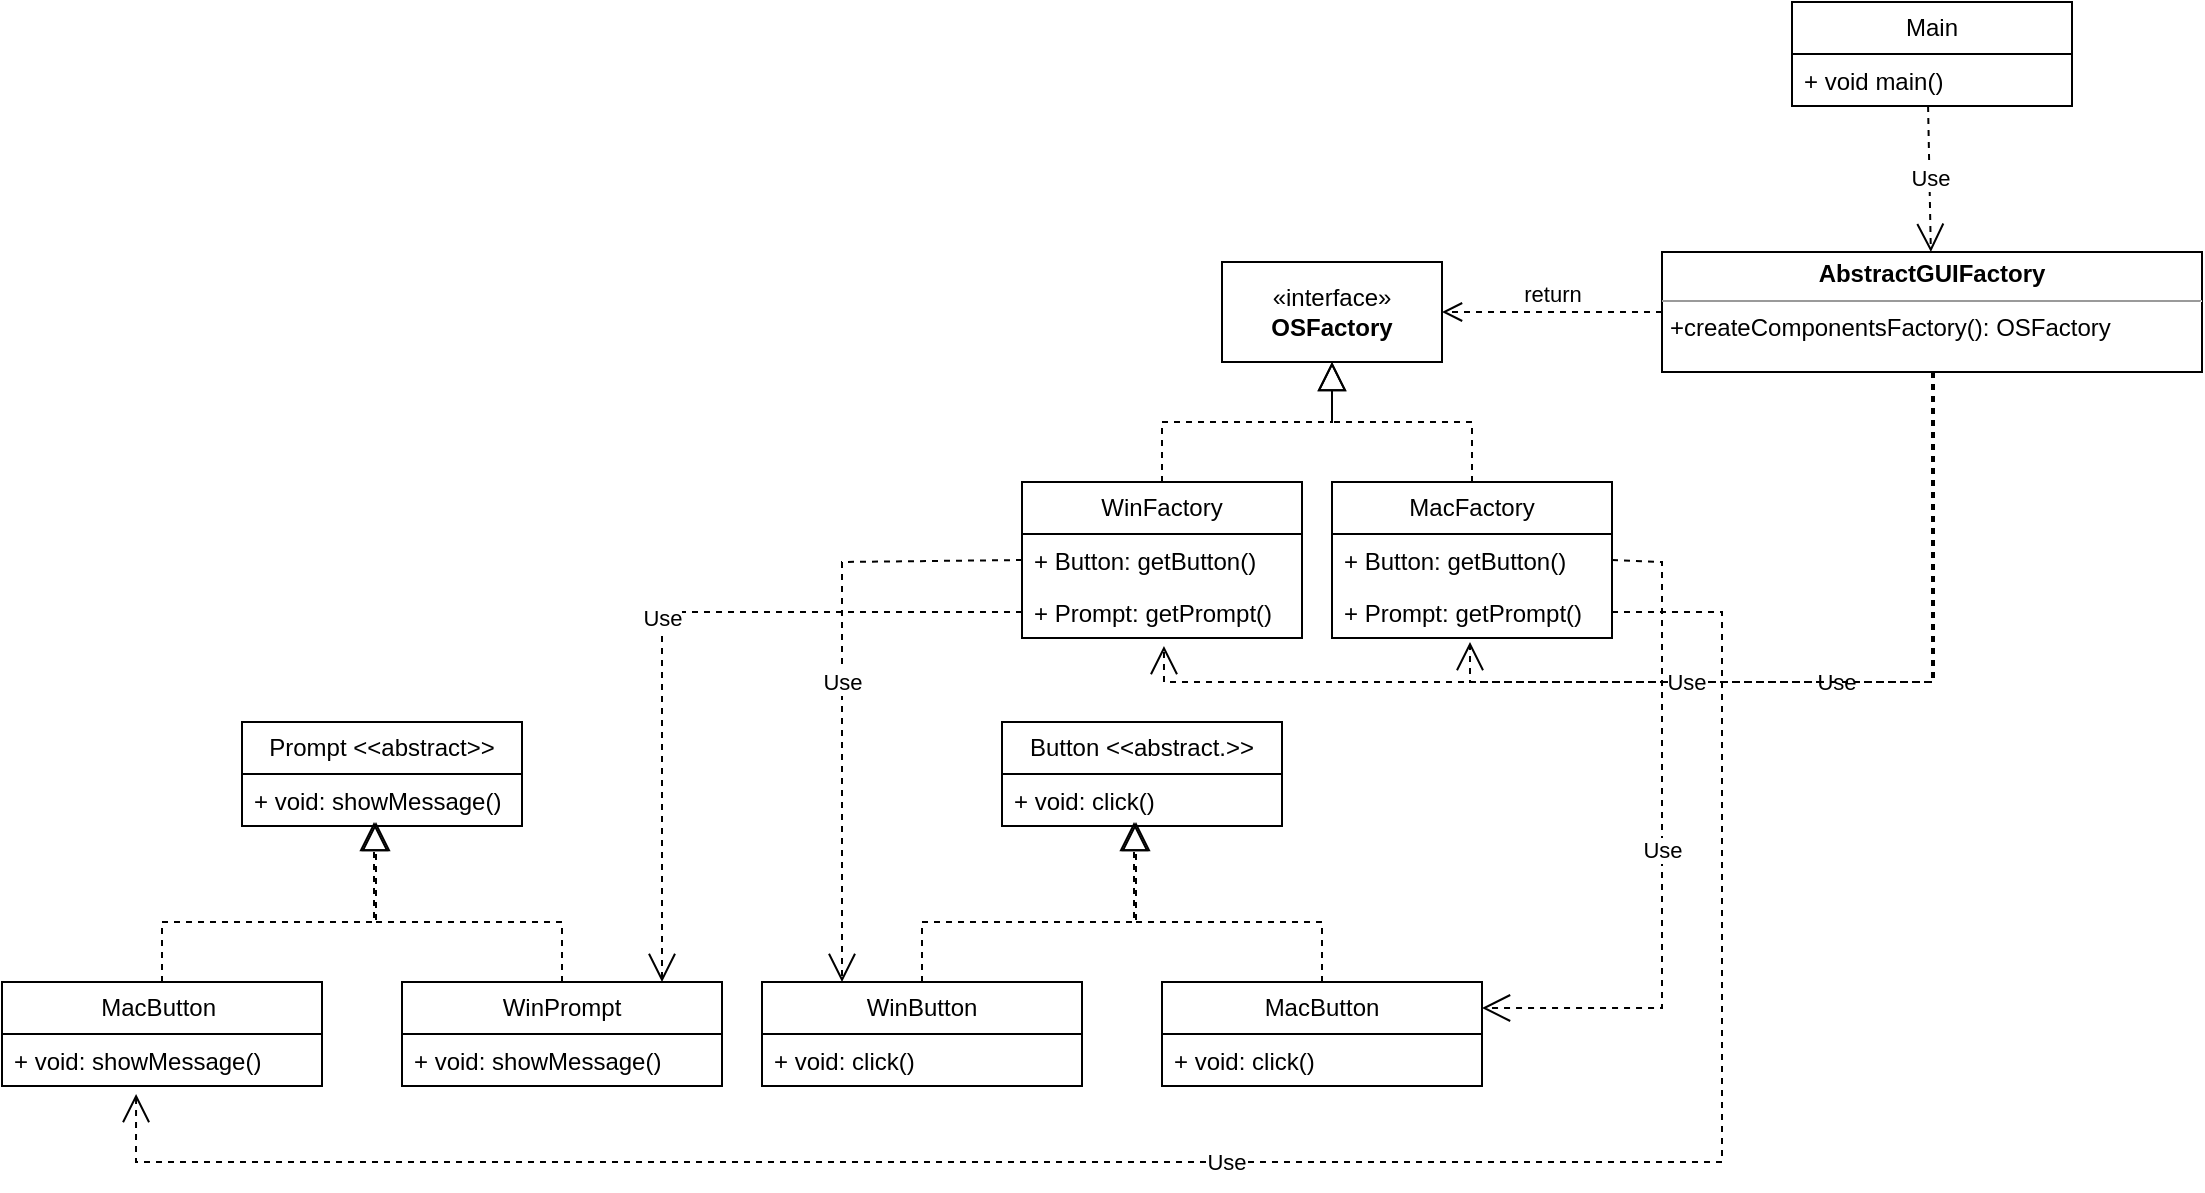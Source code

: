 <mxfile version="21.0.8" type="device"><diagram name="Page-1" id="jGygePheZqqBnLJ1B_Er"><mxGraphModel dx="2107" dy="634" grid="1" gridSize="10" guides="1" tooltips="1" connect="1" arrows="1" fold="1" page="1" pageScale="1" pageWidth="850" pageHeight="1100" math="0" shadow="0"><root><mxCell id="0"/><mxCell id="1" parent="0"/><mxCell id="cGh4wOi-mQ3zKN7JU2AD-1" value="«interface»&lt;br&gt;&lt;b&gt;OSFactory&lt;/b&gt;" style="html=1;whiteSpace=wrap;" vertex="1" parent="1"><mxGeometry x="300" y="150" width="110" height="50" as="geometry"/></mxCell><mxCell id="cGh4wOi-mQ3zKN7JU2AD-2" value="WinFactory" style="swimlane;fontStyle=0;childLayout=stackLayout;horizontal=1;startSize=26;fillColor=none;horizontalStack=0;resizeParent=1;resizeParentMax=0;resizeLast=0;collapsible=1;marginBottom=0;whiteSpace=wrap;html=1;" vertex="1" parent="1"><mxGeometry x="200" y="260" width="140" height="78" as="geometry"/></mxCell><mxCell id="cGh4wOi-mQ3zKN7JU2AD-3" value="+ Button: getButton()" style="text;strokeColor=none;fillColor=none;align=left;verticalAlign=top;spacingLeft=4;spacingRight=4;overflow=hidden;rotatable=0;points=[[0,0.5],[1,0.5]];portConstraint=eastwest;whiteSpace=wrap;html=1;" vertex="1" parent="cGh4wOi-mQ3zKN7JU2AD-2"><mxGeometry y="26" width="140" height="26" as="geometry"/></mxCell><mxCell id="cGh4wOi-mQ3zKN7JU2AD-4" value="+ Prompt: getPrompt()" style="text;strokeColor=none;fillColor=none;align=left;verticalAlign=top;spacingLeft=4;spacingRight=4;overflow=hidden;rotatable=0;points=[[0,0.5],[1,0.5]];portConstraint=eastwest;whiteSpace=wrap;html=1;" vertex="1" parent="cGh4wOi-mQ3zKN7JU2AD-2"><mxGeometry y="52" width="140" height="26" as="geometry"/></mxCell><mxCell id="cGh4wOi-mQ3zKN7JU2AD-6" value="MacFactory" style="swimlane;fontStyle=0;childLayout=stackLayout;horizontal=1;startSize=26;fillColor=none;horizontalStack=0;resizeParent=1;resizeParentMax=0;resizeLast=0;collapsible=1;marginBottom=0;whiteSpace=wrap;html=1;" vertex="1" parent="1"><mxGeometry x="355" y="260" width="140" height="78" as="geometry"><mxRectangle x="355" y="260" width="100" height="30" as="alternateBounds"/></mxGeometry></mxCell><mxCell id="cGh4wOi-mQ3zKN7JU2AD-7" value="+ Button: getButton()" style="text;strokeColor=none;fillColor=none;align=left;verticalAlign=top;spacingLeft=4;spacingRight=4;overflow=hidden;rotatable=0;points=[[0,0.5],[1,0.5]];portConstraint=eastwest;whiteSpace=wrap;html=1;" vertex="1" parent="cGh4wOi-mQ3zKN7JU2AD-6"><mxGeometry y="26" width="140" height="26" as="geometry"/></mxCell><mxCell id="cGh4wOi-mQ3zKN7JU2AD-8" value="+ Prompt: getPrompt()" style="text;strokeColor=none;fillColor=none;align=left;verticalAlign=top;spacingLeft=4;spacingRight=4;overflow=hidden;rotatable=0;points=[[0,0.5],[1,0.5]];portConstraint=eastwest;whiteSpace=wrap;html=1;" vertex="1" parent="cGh4wOi-mQ3zKN7JU2AD-6"><mxGeometry y="52" width="140" height="26" as="geometry"/></mxCell><mxCell id="cGh4wOi-mQ3zKN7JU2AD-10" value="" style="endArrow=block;dashed=1;endFill=0;endSize=12;html=1;rounded=0;exitX=0.5;exitY=0;exitDx=0;exitDy=0;entryX=0.5;entryY=1;entryDx=0;entryDy=0;" edge="1" parent="1" source="cGh4wOi-mQ3zKN7JU2AD-2" target="cGh4wOi-mQ3zKN7JU2AD-1"><mxGeometry width="160" relative="1" as="geometry"><mxPoint x="340" y="230" as="sourcePoint"/><mxPoint x="500" y="230" as="targetPoint"/><Array as="points"><mxPoint x="270" y="230"/><mxPoint x="355" y="230"/></Array></mxGeometry></mxCell><mxCell id="cGh4wOi-mQ3zKN7JU2AD-11" value="" style="endArrow=block;dashed=1;endFill=0;endSize=12;html=1;rounded=0;exitX=0.5;exitY=0;exitDx=0;exitDy=0;entryX=0.5;entryY=1;entryDx=0;entryDy=0;" edge="1" parent="1" source="cGh4wOi-mQ3zKN7JU2AD-6" target="cGh4wOi-mQ3zKN7JU2AD-1"><mxGeometry width="160" relative="1" as="geometry"><mxPoint x="280" y="270" as="sourcePoint"/><mxPoint x="365" y="210" as="targetPoint"/><Array as="points"><mxPoint x="425" y="230"/><mxPoint x="355" y="230"/></Array></mxGeometry></mxCell><mxCell id="cGh4wOi-mQ3zKN7JU2AD-12" value="Button &amp;lt;&amp;lt;abstract.&amp;gt;&amp;gt;" style="swimlane;fontStyle=0;childLayout=stackLayout;horizontal=1;startSize=26;fillColor=none;horizontalStack=0;resizeParent=1;resizeParentMax=0;resizeLast=0;collapsible=1;marginBottom=0;whiteSpace=wrap;html=1;" vertex="1" parent="1"><mxGeometry x="190" y="380" width="140" height="52" as="geometry"/></mxCell><mxCell id="cGh4wOi-mQ3zKN7JU2AD-13" value="+ void: click()" style="text;strokeColor=none;fillColor=none;align=left;verticalAlign=top;spacingLeft=4;spacingRight=4;overflow=hidden;rotatable=0;points=[[0,0.5],[1,0.5]];portConstraint=eastwest;whiteSpace=wrap;html=1;" vertex="1" parent="cGh4wOi-mQ3zKN7JU2AD-12"><mxGeometry y="26" width="140" height="26" as="geometry"/></mxCell><mxCell id="cGh4wOi-mQ3zKN7JU2AD-18" value="MacButton" style="swimlane;fontStyle=0;childLayout=stackLayout;horizontal=1;startSize=26;fillColor=none;horizontalStack=0;resizeParent=1;resizeParentMax=0;resizeLast=0;collapsible=1;marginBottom=0;whiteSpace=wrap;html=1;" vertex="1" parent="1"><mxGeometry x="270" y="510" width="160" height="52" as="geometry"/></mxCell><mxCell id="cGh4wOi-mQ3zKN7JU2AD-19" value="+ void: click()" style="text;strokeColor=none;fillColor=none;align=left;verticalAlign=top;spacingLeft=4;spacingRight=4;overflow=hidden;rotatable=0;points=[[0,0.5],[1,0.5]];portConstraint=eastwest;whiteSpace=wrap;html=1;" vertex="1" parent="cGh4wOi-mQ3zKN7JU2AD-18"><mxGeometry y="26" width="160" height="26" as="geometry"/></mxCell><mxCell id="cGh4wOi-mQ3zKN7JU2AD-20" value="WinButton" style="swimlane;fontStyle=0;childLayout=stackLayout;horizontal=1;startSize=26;fillColor=none;horizontalStack=0;resizeParent=1;resizeParentMax=0;resizeLast=0;collapsible=1;marginBottom=0;whiteSpace=wrap;html=1;" vertex="1" parent="1"><mxGeometry x="70" y="510" width="160" height="52" as="geometry"/></mxCell><mxCell id="cGh4wOi-mQ3zKN7JU2AD-21" value="+ void: click()" style="text;strokeColor=none;fillColor=none;align=left;verticalAlign=top;spacingLeft=4;spacingRight=4;overflow=hidden;rotatable=0;points=[[0,0.5],[1,0.5]];portConstraint=eastwest;whiteSpace=wrap;html=1;" vertex="1" parent="cGh4wOi-mQ3zKN7JU2AD-20"><mxGeometry y="26" width="160" height="26" as="geometry"/></mxCell><mxCell id="cGh4wOi-mQ3zKN7JU2AD-22" value="" style="endArrow=block;dashed=1;endFill=0;endSize=12;html=1;rounded=0;exitX=0.5;exitY=0;exitDx=0;exitDy=0;" edge="1" parent="1" source="cGh4wOi-mQ3zKN7JU2AD-20"><mxGeometry width="160" relative="1" as="geometry"><mxPoint x="340" y="500" as="sourcePoint"/><mxPoint x="257" y="430" as="targetPoint"/><Array as="points"><mxPoint x="150" y="480"/><mxPoint x="257" y="480"/></Array></mxGeometry></mxCell><mxCell id="cGh4wOi-mQ3zKN7JU2AD-23" value="" style="endArrow=block;dashed=1;endFill=0;endSize=12;html=1;rounded=0;exitX=0.5;exitY=0;exitDx=0;exitDy=0;" edge="1" parent="1" source="cGh4wOi-mQ3zKN7JU2AD-18"><mxGeometry width="160" relative="1" as="geometry"><mxPoint x="160" y="520" as="sourcePoint"/><mxPoint x="256" y="430" as="targetPoint"/><Array as="points"><mxPoint x="350" y="480"/><mxPoint x="256" y="480"/></Array></mxGeometry></mxCell><mxCell id="cGh4wOi-mQ3zKN7JU2AD-30" value="&lt;p style=&quot;margin:0px;margin-top:4px;text-align:center;&quot;&gt;&lt;b&gt;AbstractGUIFactory&lt;/b&gt;&lt;/p&gt;&lt;hr size=&quot;1&quot;&gt;&lt;p style=&quot;margin:0px;margin-left:4px;&quot;&gt;&lt;span style=&quot;background-color: initial;&quot;&gt;+createComponentsFactory(): OSFactory&lt;/span&gt;&lt;br&gt;&lt;/p&gt;" style="verticalAlign=top;align=left;overflow=fill;fontSize=12;fontFamily=Helvetica;html=1;whiteSpace=wrap;" vertex="1" parent="1"><mxGeometry x="520" y="145" width="270" height="60" as="geometry"/></mxCell><mxCell id="cGh4wOi-mQ3zKN7JU2AD-31" value="return" style="html=1;verticalAlign=bottom;endArrow=open;dashed=1;endSize=8;edgeStyle=elbowEdgeStyle;elbow=vertical;curved=0;rounded=0;exitX=0;exitY=0.5;exitDx=0;exitDy=0;" edge="1" parent="1" source="cGh4wOi-mQ3zKN7JU2AD-30"><mxGeometry relative="1" as="geometry"><mxPoint x="490" y="174.5" as="sourcePoint"/><mxPoint x="410" y="174.5" as="targetPoint"/></mxGeometry></mxCell><mxCell id="cGh4wOi-mQ3zKN7JU2AD-32" value="Main" style="swimlane;fontStyle=0;childLayout=stackLayout;horizontal=1;startSize=26;fillColor=none;horizontalStack=0;resizeParent=1;resizeParentMax=0;resizeLast=0;collapsible=1;marginBottom=0;whiteSpace=wrap;html=1;" vertex="1" parent="1"><mxGeometry x="585" y="20" width="140" height="52" as="geometry"/></mxCell><mxCell id="cGh4wOi-mQ3zKN7JU2AD-33" value="+ void main()" style="text;strokeColor=none;fillColor=none;align=left;verticalAlign=top;spacingLeft=4;spacingRight=4;overflow=hidden;rotatable=0;points=[[0,0.5],[1,0.5]];portConstraint=eastwest;whiteSpace=wrap;html=1;" vertex="1" parent="cGh4wOi-mQ3zKN7JU2AD-32"><mxGeometry y="26" width="140" height="26" as="geometry"/></mxCell><mxCell id="cGh4wOi-mQ3zKN7JU2AD-36" value="Use" style="endArrow=open;endSize=12;dashed=1;html=1;rounded=0;exitX=0.486;exitY=1;exitDx=0;exitDy=0;exitPerimeter=0;" edge="1" parent="1" source="cGh4wOi-mQ3zKN7JU2AD-33" target="cGh4wOi-mQ3zKN7JU2AD-30"><mxGeometry width="160" relative="1" as="geometry"><mxPoint x="340" y="180" as="sourcePoint"/><mxPoint x="500" y="180" as="targetPoint"/></mxGeometry></mxCell><mxCell id="cGh4wOi-mQ3zKN7JU2AD-38" value="Use" style="endArrow=open;endSize=12;dashed=1;html=1;rounded=0;exitX=0.5;exitY=1;exitDx=0;exitDy=0;" edge="1" parent="1" source="cGh4wOi-mQ3zKN7JU2AD-30"><mxGeometry width="160" relative="1" as="geometry"><mxPoint x="654.5" y="210" as="sourcePoint"/><mxPoint x="424" y="340" as="targetPoint"/><Array as="points"><mxPoint x="655" y="360"/><mxPoint x="424" y="360"/></Array></mxGeometry></mxCell><mxCell id="cGh4wOi-mQ3zKN7JU2AD-39" value="Use" style="endArrow=open;endSize=12;dashed=1;html=1;rounded=0;exitX=0.5;exitY=1;exitDx=0;exitDy=0;entryX=0.507;entryY=1.154;entryDx=0;entryDy=0;entryPerimeter=0;" edge="1" parent="1" target="cGh4wOi-mQ3zKN7JU2AD-4"><mxGeometry width="160" relative="1" as="geometry"><mxPoint x="656" y="205" as="sourcePoint"/><mxPoint x="425" y="340" as="targetPoint"/><Array as="points"><mxPoint x="656" y="360"/><mxPoint x="425" y="360"/><mxPoint x="271" y="360"/></Array></mxGeometry></mxCell><mxCell id="cGh4wOi-mQ3zKN7JU2AD-40" value="Use" style="endArrow=open;endSize=12;dashed=1;html=1;rounded=0;exitX=0;exitY=0.5;exitDx=0;exitDy=0;entryX=0.25;entryY=0;entryDx=0;entryDy=0;" edge="1" parent="1" source="cGh4wOi-mQ3zKN7JU2AD-3" target="cGh4wOi-mQ3zKN7JU2AD-20"><mxGeometry width="160" relative="1" as="geometry"><mxPoint x="340" y="410" as="sourcePoint"/><mxPoint x="500" y="410" as="targetPoint"/><Array as="points"><mxPoint x="110" y="300"/></Array></mxGeometry></mxCell><mxCell id="cGh4wOi-mQ3zKN7JU2AD-42" value="Prompt &amp;lt;&amp;lt;abstract&amp;gt;&amp;gt;" style="swimlane;fontStyle=0;childLayout=stackLayout;horizontal=1;startSize=26;fillColor=none;horizontalStack=0;resizeParent=1;resizeParentMax=0;resizeLast=0;collapsible=1;marginBottom=0;whiteSpace=wrap;html=1;" vertex="1" parent="1"><mxGeometry x="-190" y="380" width="140" height="52" as="geometry"/></mxCell><mxCell id="cGh4wOi-mQ3zKN7JU2AD-43" value="+ void: showMessage()" style="text;strokeColor=none;fillColor=none;align=left;verticalAlign=top;spacingLeft=4;spacingRight=4;overflow=hidden;rotatable=0;points=[[0,0.5],[1,0.5]];portConstraint=eastwest;whiteSpace=wrap;html=1;" vertex="1" parent="cGh4wOi-mQ3zKN7JU2AD-42"><mxGeometry y="26" width="140" height="26" as="geometry"/></mxCell><mxCell id="cGh4wOi-mQ3zKN7JU2AD-44" value="MacButton&amp;nbsp;" style="swimlane;fontStyle=0;childLayout=stackLayout;horizontal=1;startSize=26;fillColor=none;horizontalStack=0;resizeParent=1;resizeParentMax=0;resizeLast=0;collapsible=1;marginBottom=0;whiteSpace=wrap;html=1;" vertex="1" parent="1"><mxGeometry x="-310" y="510" width="160" height="52" as="geometry"/></mxCell><mxCell id="cGh4wOi-mQ3zKN7JU2AD-45" value="+ void: showMessage()" style="text;strokeColor=none;fillColor=none;align=left;verticalAlign=top;spacingLeft=4;spacingRight=4;overflow=hidden;rotatable=0;points=[[0,0.5],[1,0.5]];portConstraint=eastwest;whiteSpace=wrap;html=1;" vertex="1" parent="cGh4wOi-mQ3zKN7JU2AD-44"><mxGeometry y="26" width="160" height="26" as="geometry"/></mxCell><mxCell id="cGh4wOi-mQ3zKN7JU2AD-48" value="" style="endArrow=block;dashed=1;endFill=0;endSize=12;html=1;rounded=0;exitX=0.5;exitY=0;exitDx=0;exitDy=0;" edge="1" parent="1" source="cGh4wOi-mQ3zKN7JU2AD-44"><mxGeometry width="160" relative="1" as="geometry"><mxPoint x="-230" y="510" as="sourcePoint"/><mxPoint x="-123" y="430" as="targetPoint"/><Array as="points"><mxPoint x="-230" y="480"/><mxPoint x="-123" y="480"/></Array></mxGeometry></mxCell><mxCell id="cGh4wOi-mQ3zKN7JU2AD-49" value="" style="endArrow=block;dashed=1;endFill=0;endSize=12;html=1;rounded=0;exitX=0.5;exitY=0;exitDx=0;exitDy=0;" edge="1" parent="1" source="cGh4wOi-mQ3zKN7JU2AD-50"><mxGeometry width="160" relative="1" as="geometry"><mxPoint x="-220" y="520" as="sourcePoint"/><mxPoint x="-124" y="430" as="targetPoint"/><Array as="points"><mxPoint x="-30" y="480"/><mxPoint x="-124" y="480"/></Array></mxGeometry></mxCell><mxCell id="cGh4wOi-mQ3zKN7JU2AD-50" value="WinPrompt" style="swimlane;fontStyle=0;childLayout=stackLayout;horizontal=1;startSize=26;fillColor=none;horizontalStack=0;resizeParent=1;resizeParentMax=0;resizeLast=0;collapsible=1;marginBottom=0;whiteSpace=wrap;html=1;" vertex="1" parent="1"><mxGeometry x="-110" y="510" width="160" height="52" as="geometry"/></mxCell><mxCell id="cGh4wOi-mQ3zKN7JU2AD-51" value="+ void: showMessage()" style="text;strokeColor=none;fillColor=none;align=left;verticalAlign=top;spacingLeft=4;spacingRight=4;overflow=hidden;rotatable=0;points=[[0,0.5],[1,0.5]];portConstraint=eastwest;whiteSpace=wrap;html=1;" vertex="1" parent="cGh4wOi-mQ3zKN7JU2AD-50"><mxGeometry y="26" width="160" height="26" as="geometry"/></mxCell><mxCell id="cGh4wOi-mQ3zKN7JU2AD-57" value="Use" style="endArrow=open;endSize=12;dashed=1;html=1;rounded=0;exitX=0;exitY=0.5;exitDx=0;exitDy=0;" edge="1" parent="1" source="cGh4wOi-mQ3zKN7JU2AD-4"><mxGeometry width="160" relative="1" as="geometry"><mxPoint x="110" y="320" as="sourcePoint"/><mxPoint x="20" y="510" as="targetPoint"/><Array as="points"><mxPoint x="20" y="325"/></Array></mxGeometry></mxCell><mxCell id="cGh4wOi-mQ3zKN7JU2AD-58" value="Use" style="endArrow=open;endSize=12;dashed=1;html=1;rounded=0;exitX=1;exitY=0.5;exitDx=0;exitDy=0;entryX=1;entryY=0.25;entryDx=0;entryDy=0;" edge="1" parent="1" source="cGh4wOi-mQ3zKN7JU2AD-7" target="cGh4wOi-mQ3zKN7JU2AD-18"><mxGeometry width="160" relative="1" as="geometry"><mxPoint x="410" y="470" as="sourcePoint"/><mxPoint x="350" y="602" as="targetPoint"/><Array as="points"><mxPoint x="520" y="300"/><mxPoint x="520" y="523"/></Array></mxGeometry></mxCell><mxCell id="cGh4wOi-mQ3zKN7JU2AD-59" value="Use" style="endArrow=open;endSize=12;dashed=1;html=1;rounded=0;exitX=1;exitY=0.5;exitDx=0;exitDy=0;entryX=0.419;entryY=1.154;entryDx=0;entryDy=0;entryPerimeter=0;" edge="1" parent="1" source="cGh4wOi-mQ3zKN7JU2AD-8" target="cGh4wOi-mQ3zKN7JU2AD-45"><mxGeometry width="160" relative="1" as="geometry"><mxPoint x="525" y="320" as="sourcePoint"/><mxPoint x="-240" y="600" as="targetPoint"/><Array as="points"><mxPoint x="550" y="325"/><mxPoint x="550" y="600"/><mxPoint x="-243" y="600"/></Array></mxGeometry></mxCell></root></mxGraphModel></diagram></mxfile>